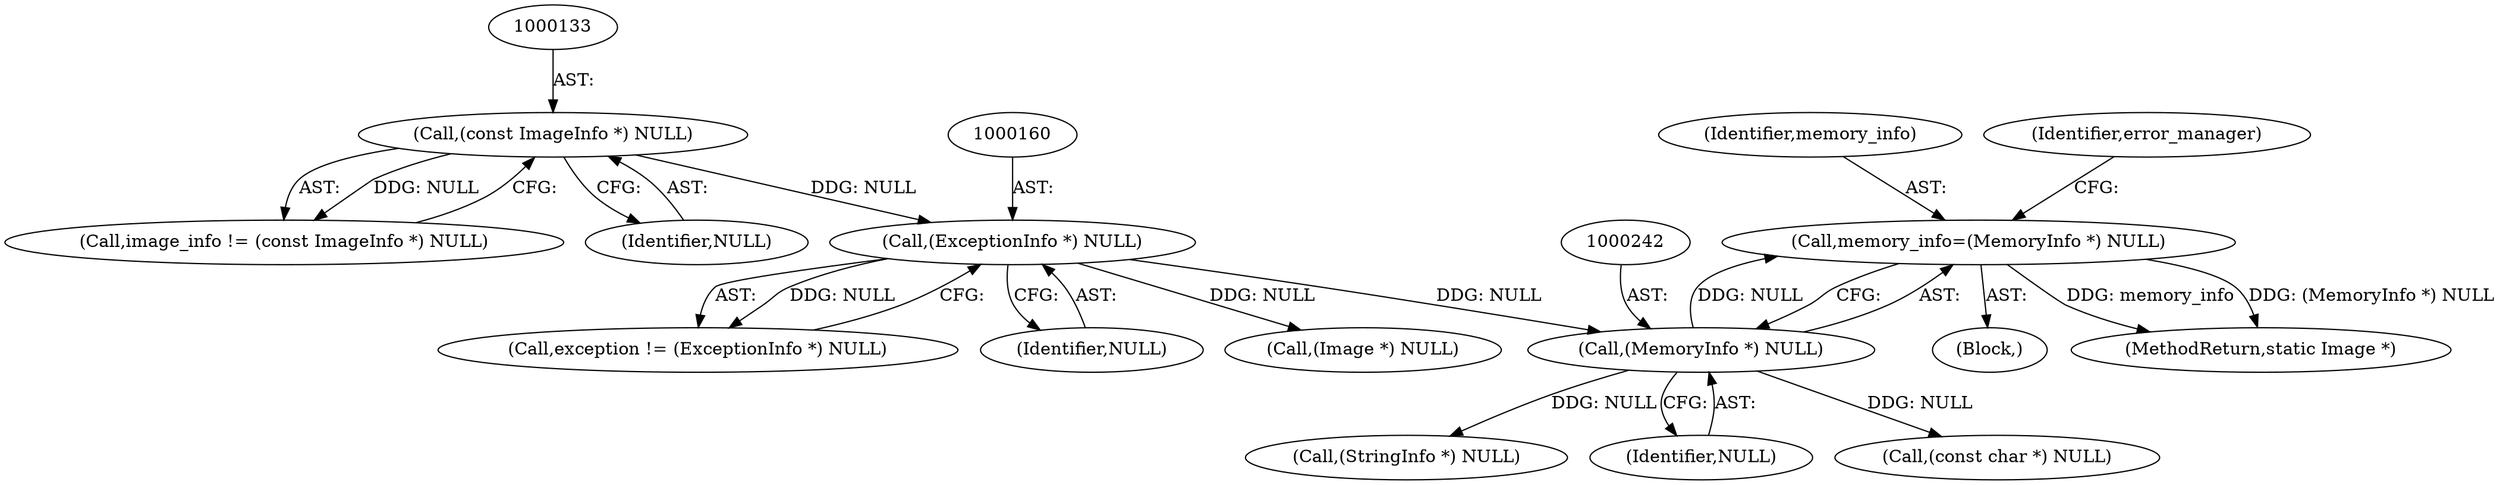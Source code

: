 digraph "0_ImageMagick_1737ac82b335e53376382c07b9a500d73dd2aa11@pointer" {
"1000239" [label="(Call,memory_info=(MemoryInfo *) NULL)"];
"1000241" [label="(Call,(MemoryInfo *) NULL)"];
"1000159" [label="(Call,(ExceptionInfo *) NULL)"];
"1000132" [label="(Call,(const ImageInfo *) NULL)"];
"1000157" [label="(Call,exception != (ExceptionInfo *) NULL)"];
"1000240" [label="(Identifier,memory_info)"];
"1000111" [label="(Block,)"];
"1000159" [label="(Call,(ExceptionInfo *) NULL)"];
"1000132" [label="(Call,(const ImageInfo *) NULL)"];
"1000134" [label="(Identifier,NULL)"];
"1000265" [label="(Call,(StringInfo *) NULL)"];
"1001897" [label="(MethodReturn,static Image *)"];
"1000243" [label="(Identifier,NULL)"];
"1000506" [label="(Call,(const char *) NULL)"];
"1000161" [label="(Identifier,NULL)"];
"1000246" [label="(Identifier,error_manager)"];
"1000239" [label="(Call,memory_info=(MemoryInfo *) NULL)"];
"1000241" [label="(Call,(MemoryInfo *) NULL)"];
"1000130" [label="(Call,image_info != (const ImageInfo *) NULL)"];
"1000195" [label="(Call,(Image *) NULL)"];
"1000239" -> "1000111"  [label="AST: "];
"1000239" -> "1000241"  [label="CFG: "];
"1000240" -> "1000239"  [label="AST: "];
"1000241" -> "1000239"  [label="AST: "];
"1000246" -> "1000239"  [label="CFG: "];
"1000239" -> "1001897"  [label="DDG: memory_info"];
"1000239" -> "1001897"  [label="DDG: (MemoryInfo *) NULL"];
"1000241" -> "1000239"  [label="DDG: NULL"];
"1000241" -> "1000243"  [label="CFG: "];
"1000242" -> "1000241"  [label="AST: "];
"1000243" -> "1000241"  [label="AST: "];
"1000159" -> "1000241"  [label="DDG: NULL"];
"1000241" -> "1000265"  [label="DDG: NULL"];
"1000241" -> "1000506"  [label="DDG: NULL"];
"1000159" -> "1000157"  [label="AST: "];
"1000159" -> "1000161"  [label="CFG: "];
"1000160" -> "1000159"  [label="AST: "];
"1000161" -> "1000159"  [label="AST: "];
"1000157" -> "1000159"  [label="CFG: "];
"1000159" -> "1000157"  [label="DDG: NULL"];
"1000132" -> "1000159"  [label="DDG: NULL"];
"1000159" -> "1000195"  [label="DDG: NULL"];
"1000132" -> "1000130"  [label="AST: "];
"1000132" -> "1000134"  [label="CFG: "];
"1000133" -> "1000132"  [label="AST: "];
"1000134" -> "1000132"  [label="AST: "];
"1000130" -> "1000132"  [label="CFG: "];
"1000132" -> "1000130"  [label="DDG: NULL"];
}

